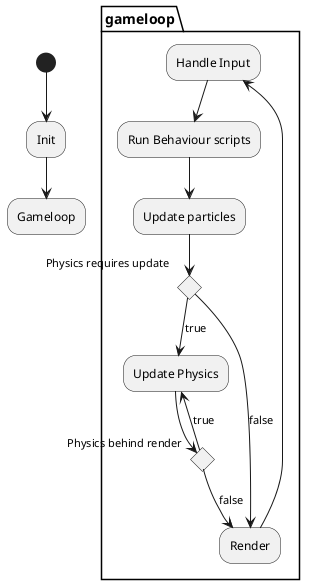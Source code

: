 @startuml
(*) --> "Init"
"Init" --> "Gameloop"

partition "gameloop" {
    "Handle Input" --> "Run Behaviour scripts"
    "Run Behaviour scripts" --> "Update particles"
    if "Physics requires update"
    --> [true] "Update Physics"
            if "Physics behind render" then
        --> [true] "Update Physics"
        else
        --> [false] "Render"
        endif
    else
    --> [false] "Render"
    endif
    "Render" --> "Handle Input"

}
@enduml

' handle Input --> Read input from keyboard/mouse/controller. (read w)
' Transfrom input to an action. (w == walk forward)
' Call function (in behavioral script) from that action (walk forward function)

' Behaviour scripts --> Loop trough all game objects.
' If Behaviour script available, call update function of behaviour script.

' Update particles --> Loop trough all game objects.
' If particle emitter component available, call update function of particle system.

' Update Physics --> Loop trough all game objects.
' If physics component available, call update function of physics system.

' Render --> Render all game objects.



